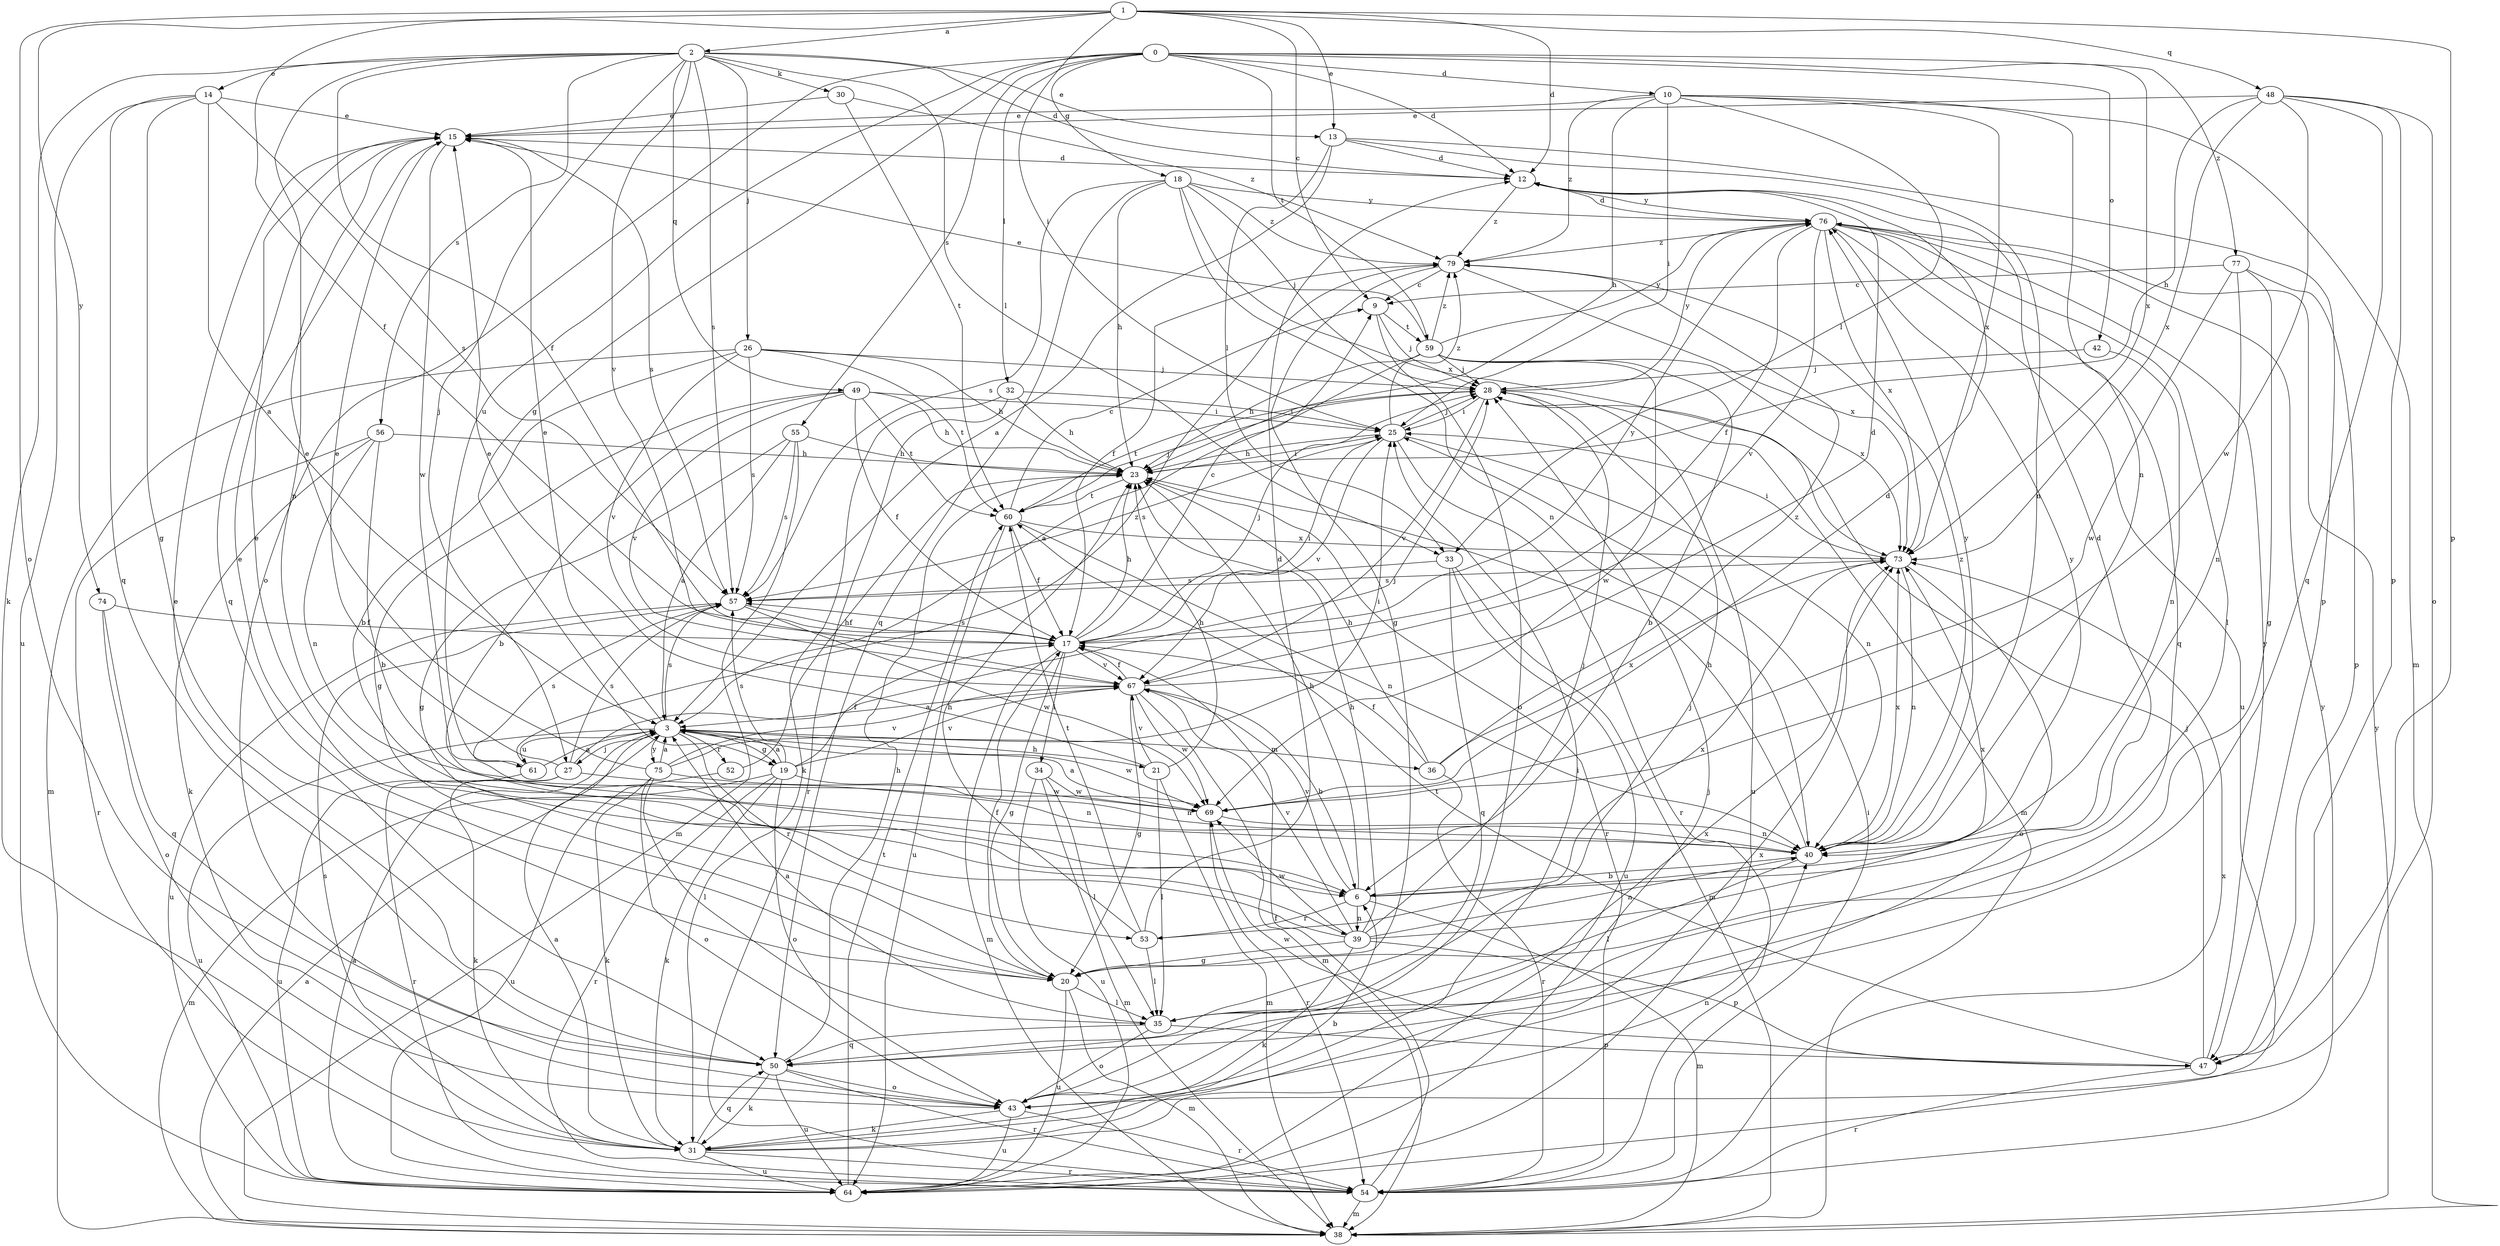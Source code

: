 strict digraph  {
0;
1;
2;
3;
6;
9;
10;
12;
13;
14;
15;
17;
18;
19;
20;
21;
23;
25;
26;
27;
28;
30;
31;
32;
33;
34;
35;
36;
38;
39;
40;
42;
43;
47;
48;
49;
50;
52;
53;
54;
55;
56;
57;
59;
60;
61;
64;
67;
69;
73;
74;
75;
76;
77;
79;
0 -> 10  [label=d];
0 -> 12  [label=d];
0 -> 18  [label=g];
0 -> 19  [label=g];
0 -> 32  [label=l];
0 -> 42  [label=o];
0 -> 43  [label=o];
0 -> 55  [label=s];
0 -> 59  [label=t];
0 -> 61  [label=u];
0 -> 73  [label=x];
0 -> 77  [label=z];
1 -> 2  [label=a];
1 -> 9  [label=c];
1 -> 12  [label=d];
1 -> 13  [label=e];
1 -> 17  [label=f];
1 -> 25  [label=i];
1 -> 43  [label=o];
1 -> 47  [label=p];
1 -> 48  [label=q];
1 -> 74  [label=y];
2 -> 12  [label=d];
2 -> 13  [label=e];
2 -> 14  [label=e];
2 -> 17  [label=f];
2 -> 26  [label=j];
2 -> 27  [label=j];
2 -> 30  [label=k];
2 -> 31  [label=k];
2 -> 33  [label=l];
2 -> 39  [label=n];
2 -> 49  [label=q];
2 -> 56  [label=s];
2 -> 57  [label=s];
2 -> 67  [label=v];
3 -> 15  [label=e];
3 -> 19  [label=g];
3 -> 21  [label=h];
3 -> 27  [label=j];
3 -> 36  [label=m];
3 -> 52  [label=r];
3 -> 53  [label=r];
3 -> 57  [label=s];
3 -> 61  [label=u];
3 -> 64  [label=u];
3 -> 69  [label=w];
3 -> 75  [label=y];
6 -> 12  [label=d];
6 -> 23  [label=h];
6 -> 38  [label=m];
6 -> 39  [label=n];
6 -> 53  [label=r];
6 -> 67  [label=v];
6 -> 76  [label=y];
9 -> 28  [label=j];
9 -> 43  [label=o];
9 -> 59  [label=t];
10 -> 15  [label=e];
10 -> 23  [label=h];
10 -> 25  [label=i];
10 -> 33  [label=l];
10 -> 38  [label=m];
10 -> 40  [label=n];
10 -> 73  [label=x];
10 -> 79  [label=z];
12 -> 76  [label=y];
12 -> 79  [label=z];
13 -> 3  [label=a];
13 -> 12  [label=d];
13 -> 33  [label=l];
13 -> 40  [label=n];
13 -> 47  [label=p];
14 -> 3  [label=a];
14 -> 15  [label=e];
14 -> 20  [label=g];
14 -> 50  [label=q];
14 -> 57  [label=s];
14 -> 64  [label=u];
15 -> 12  [label=d];
15 -> 50  [label=q];
15 -> 57  [label=s];
15 -> 69  [label=w];
17 -> 9  [label=c];
17 -> 20  [label=g];
17 -> 23  [label=h];
17 -> 25  [label=i];
17 -> 28  [label=j];
17 -> 34  [label=l];
17 -> 38  [label=m];
17 -> 57  [label=s];
17 -> 67  [label=v];
17 -> 76  [label=y];
18 -> 23  [label=h];
18 -> 28  [label=j];
18 -> 40  [label=n];
18 -> 50  [label=q];
18 -> 57  [label=s];
18 -> 73  [label=x];
18 -> 76  [label=y];
18 -> 79  [label=z];
19 -> 3  [label=a];
19 -> 17  [label=f];
19 -> 31  [label=k];
19 -> 38  [label=m];
19 -> 40  [label=n];
19 -> 43  [label=o];
19 -> 54  [label=r];
19 -> 57  [label=s];
19 -> 67  [label=v];
20 -> 15  [label=e];
20 -> 17  [label=f];
20 -> 35  [label=l];
20 -> 38  [label=m];
20 -> 64  [label=u];
21 -> 15  [label=e];
21 -> 23  [label=h];
21 -> 35  [label=l];
21 -> 38  [label=m];
21 -> 67  [label=v];
23 -> 25  [label=i];
23 -> 54  [label=r];
23 -> 60  [label=t];
25 -> 23  [label=h];
25 -> 28  [label=j];
25 -> 40  [label=n];
25 -> 54  [label=r];
25 -> 57  [label=s];
25 -> 67  [label=v];
25 -> 79  [label=z];
26 -> 6  [label=b];
26 -> 23  [label=h];
26 -> 28  [label=j];
26 -> 38  [label=m];
26 -> 57  [label=s];
26 -> 60  [label=t];
26 -> 67  [label=v];
27 -> 15  [label=e];
27 -> 28  [label=j];
27 -> 31  [label=k];
27 -> 40  [label=n];
27 -> 54  [label=r];
27 -> 57  [label=s];
28 -> 25  [label=i];
28 -> 38  [label=m];
28 -> 60  [label=t];
28 -> 64  [label=u];
28 -> 67  [label=v];
28 -> 76  [label=y];
30 -> 15  [label=e];
30 -> 60  [label=t];
30 -> 79  [label=z];
31 -> 3  [label=a];
31 -> 6  [label=b];
31 -> 40  [label=n];
31 -> 50  [label=q];
31 -> 54  [label=r];
31 -> 57  [label=s];
31 -> 64  [label=u];
31 -> 73  [label=x];
32 -> 23  [label=h];
32 -> 25  [label=i];
32 -> 31  [label=k];
32 -> 54  [label=r];
33 -> 38  [label=m];
33 -> 50  [label=q];
33 -> 57  [label=s];
33 -> 64  [label=u];
34 -> 35  [label=l];
34 -> 38  [label=m];
34 -> 64  [label=u];
34 -> 69  [label=w];
35 -> 3  [label=a];
35 -> 28  [label=j];
35 -> 43  [label=o];
35 -> 47  [label=p];
35 -> 50  [label=q];
36 -> 17  [label=f];
36 -> 23  [label=h];
36 -> 54  [label=r];
36 -> 73  [label=x];
36 -> 79  [label=z];
38 -> 3  [label=a];
38 -> 76  [label=y];
39 -> 15  [label=e];
39 -> 20  [label=g];
39 -> 23  [label=h];
39 -> 28  [label=j];
39 -> 31  [label=k];
39 -> 40  [label=n];
39 -> 47  [label=p];
39 -> 67  [label=v];
39 -> 69  [label=w];
39 -> 73  [label=x];
40 -> 6  [label=b];
40 -> 23  [label=h];
40 -> 35  [label=l];
40 -> 73  [label=x];
40 -> 76  [label=y];
40 -> 79  [label=z];
42 -> 28  [label=j];
42 -> 40  [label=n];
43 -> 25  [label=i];
43 -> 31  [label=k];
43 -> 54  [label=r];
43 -> 64  [label=u];
43 -> 73  [label=x];
47 -> 28  [label=j];
47 -> 54  [label=r];
47 -> 60  [label=t];
47 -> 69  [label=w];
47 -> 76  [label=y];
48 -> 15  [label=e];
48 -> 23  [label=h];
48 -> 43  [label=o];
48 -> 47  [label=p];
48 -> 50  [label=q];
48 -> 69  [label=w];
48 -> 73  [label=x];
49 -> 6  [label=b];
49 -> 17  [label=f];
49 -> 20  [label=g];
49 -> 23  [label=h];
49 -> 25  [label=i];
49 -> 60  [label=t];
49 -> 67  [label=v];
50 -> 15  [label=e];
50 -> 23  [label=h];
50 -> 31  [label=k];
50 -> 43  [label=o];
50 -> 54  [label=r];
50 -> 64  [label=u];
52 -> 23  [label=h];
52 -> 64  [label=u];
53 -> 12  [label=d];
53 -> 23  [label=h];
53 -> 35  [label=l];
53 -> 60  [label=t];
53 -> 73  [label=x];
54 -> 17  [label=f];
54 -> 25  [label=i];
54 -> 38  [label=m];
54 -> 73  [label=x];
54 -> 76  [label=y];
55 -> 3  [label=a];
55 -> 20  [label=g];
55 -> 23  [label=h];
55 -> 38  [label=m];
55 -> 57  [label=s];
56 -> 6  [label=b];
56 -> 23  [label=h];
56 -> 31  [label=k];
56 -> 40  [label=n];
56 -> 54  [label=r];
57 -> 17  [label=f];
57 -> 64  [label=u];
57 -> 69  [label=w];
59 -> 3  [label=a];
59 -> 6  [label=b];
59 -> 15  [label=e];
59 -> 23  [label=h];
59 -> 28  [label=j];
59 -> 69  [label=w];
59 -> 73  [label=x];
59 -> 76  [label=y];
59 -> 79  [label=z];
60 -> 9  [label=c];
60 -> 17  [label=f];
60 -> 28  [label=j];
60 -> 40  [label=n];
60 -> 64  [label=u];
60 -> 73  [label=x];
61 -> 3  [label=a];
61 -> 57  [label=s];
61 -> 64  [label=u];
61 -> 79  [label=z];
64 -> 3  [label=a];
64 -> 28  [label=j];
64 -> 60  [label=t];
67 -> 3  [label=a];
67 -> 6  [label=b];
67 -> 12  [label=d];
67 -> 17  [label=f];
67 -> 20  [label=g];
67 -> 38  [label=m];
67 -> 69  [label=w];
69 -> 3  [label=a];
69 -> 12  [label=d];
69 -> 40  [label=n];
69 -> 54  [label=r];
73 -> 25  [label=i];
73 -> 40  [label=n];
73 -> 43  [label=o];
73 -> 57  [label=s];
74 -> 17  [label=f];
74 -> 43  [label=o];
74 -> 50  [label=q];
75 -> 3  [label=a];
75 -> 15  [label=e];
75 -> 25  [label=i];
75 -> 31  [label=k];
75 -> 35  [label=l];
75 -> 43  [label=o];
75 -> 67  [label=v];
75 -> 69  [label=w];
76 -> 12  [label=d];
76 -> 17  [label=f];
76 -> 35  [label=l];
76 -> 50  [label=q];
76 -> 64  [label=u];
76 -> 67  [label=v];
76 -> 73  [label=x];
76 -> 79  [label=z];
77 -> 9  [label=c];
77 -> 20  [label=g];
77 -> 40  [label=n];
77 -> 47  [label=p];
77 -> 69  [label=w];
79 -> 9  [label=c];
79 -> 17  [label=f];
79 -> 20  [label=g];
79 -> 73  [label=x];
}
